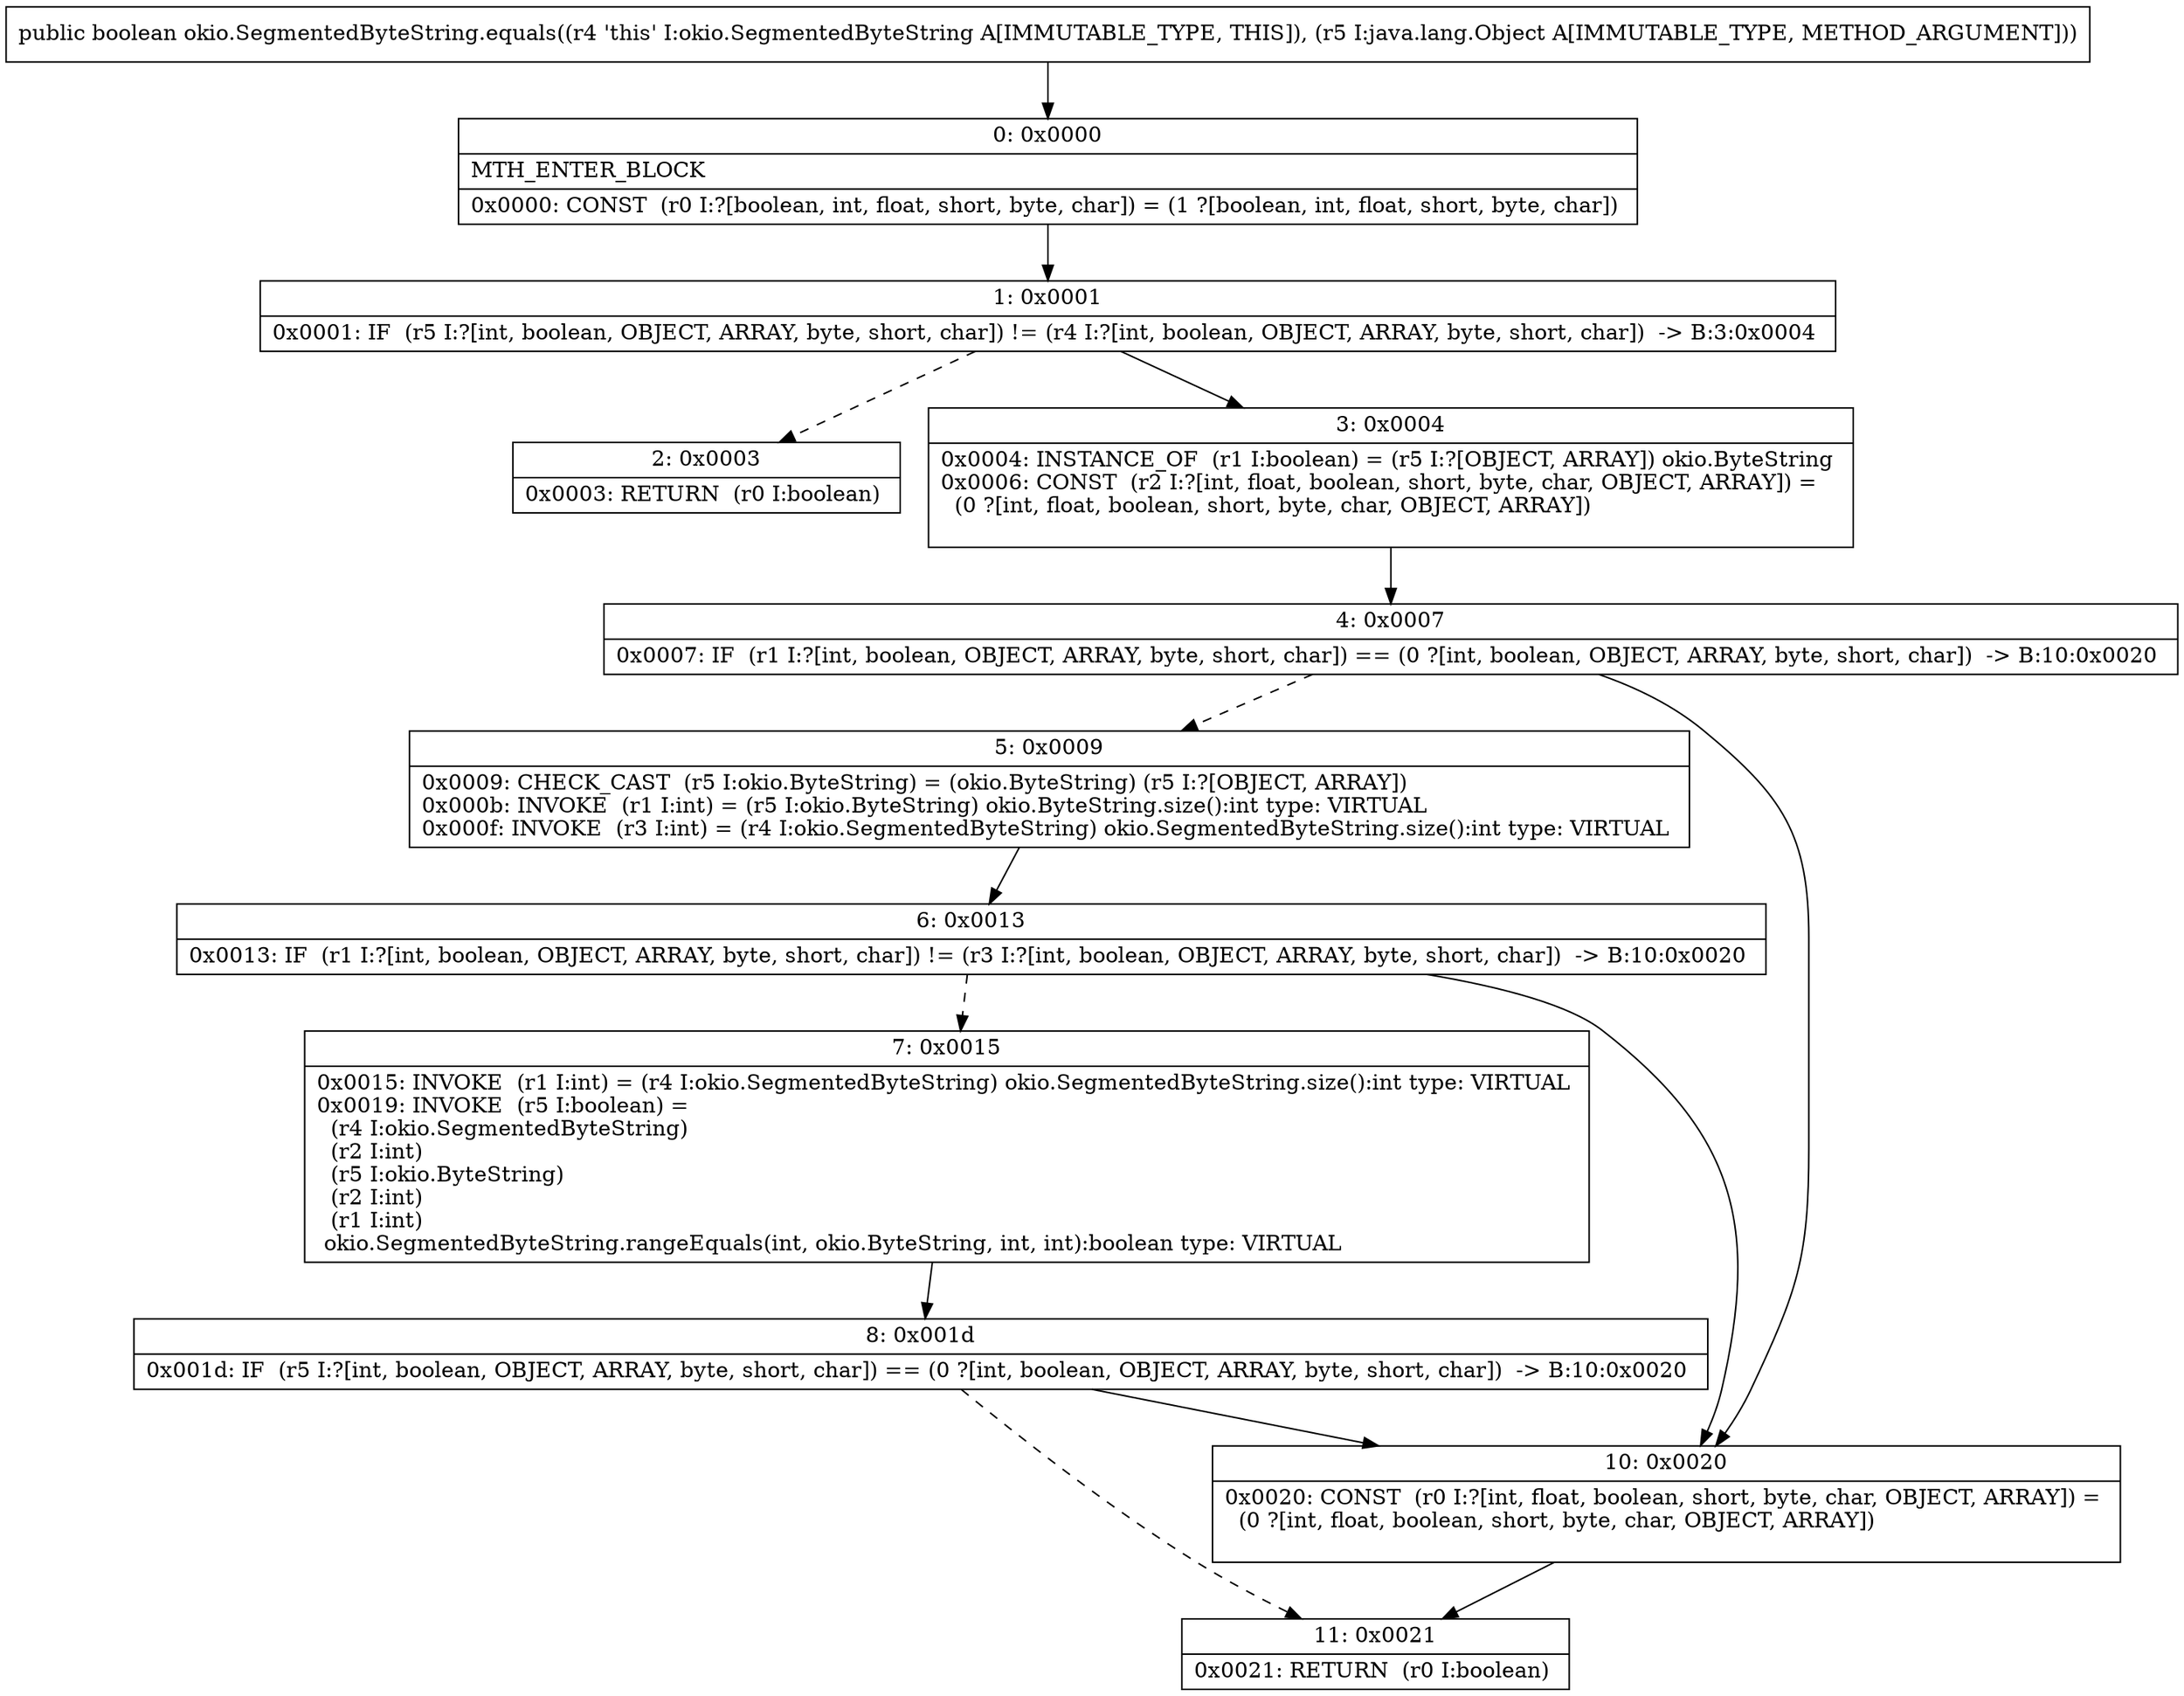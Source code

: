 digraph "CFG forokio.SegmentedByteString.equals(Ljava\/lang\/Object;)Z" {
Node_0 [shape=record,label="{0\:\ 0x0000|MTH_ENTER_BLOCK\l|0x0000: CONST  (r0 I:?[boolean, int, float, short, byte, char]) = (1 ?[boolean, int, float, short, byte, char]) \l}"];
Node_1 [shape=record,label="{1\:\ 0x0001|0x0001: IF  (r5 I:?[int, boolean, OBJECT, ARRAY, byte, short, char]) != (r4 I:?[int, boolean, OBJECT, ARRAY, byte, short, char])  \-\> B:3:0x0004 \l}"];
Node_2 [shape=record,label="{2\:\ 0x0003|0x0003: RETURN  (r0 I:boolean) \l}"];
Node_3 [shape=record,label="{3\:\ 0x0004|0x0004: INSTANCE_OF  (r1 I:boolean) = (r5 I:?[OBJECT, ARRAY]) okio.ByteString \l0x0006: CONST  (r2 I:?[int, float, boolean, short, byte, char, OBJECT, ARRAY]) = \l  (0 ?[int, float, boolean, short, byte, char, OBJECT, ARRAY])\l \l}"];
Node_4 [shape=record,label="{4\:\ 0x0007|0x0007: IF  (r1 I:?[int, boolean, OBJECT, ARRAY, byte, short, char]) == (0 ?[int, boolean, OBJECT, ARRAY, byte, short, char])  \-\> B:10:0x0020 \l}"];
Node_5 [shape=record,label="{5\:\ 0x0009|0x0009: CHECK_CAST  (r5 I:okio.ByteString) = (okio.ByteString) (r5 I:?[OBJECT, ARRAY]) \l0x000b: INVOKE  (r1 I:int) = (r5 I:okio.ByteString) okio.ByteString.size():int type: VIRTUAL \l0x000f: INVOKE  (r3 I:int) = (r4 I:okio.SegmentedByteString) okio.SegmentedByteString.size():int type: VIRTUAL \l}"];
Node_6 [shape=record,label="{6\:\ 0x0013|0x0013: IF  (r1 I:?[int, boolean, OBJECT, ARRAY, byte, short, char]) != (r3 I:?[int, boolean, OBJECT, ARRAY, byte, short, char])  \-\> B:10:0x0020 \l}"];
Node_7 [shape=record,label="{7\:\ 0x0015|0x0015: INVOKE  (r1 I:int) = (r4 I:okio.SegmentedByteString) okio.SegmentedByteString.size():int type: VIRTUAL \l0x0019: INVOKE  (r5 I:boolean) = \l  (r4 I:okio.SegmentedByteString)\l  (r2 I:int)\l  (r5 I:okio.ByteString)\l  (r2 I:int)\l  (r1 I:int)\l okio.SegmentedByteString.rangeEquals(int, okio.ByteString, int, int):boolean type: VIRTUAL \l}"];
Node_8 [shape=record,label="{8\:\ 0x001d|0x001d: IF  (r5 I:?[int, boolean, OBJECT, ARRAY, byte, short, char]) == (0 ?[int, boolean, OBJECT, ARRAY, byte, short, char])  \-\> B:10:0x0020 \l}"];
Node_10 [shape=record,label="{10\:\ 0x0020|0x0020: CONST  (r0 I:?[int, float, boolean, short, byte, char, OBJECT, ARRAY]) = \l  (0 ?[int, float, boolean, short, byte, char, OBJECT, ARRAY])\l \l}"];
Node_11 [shape=record,label="{11\:\ 0x0021|0x0021: RETURN  (r0 I:boolean) \l}"];
MethodNode[shape=record,label="{public boolean okio.SegmentedByteString.equals((r4 'this' I:okio.SegmentedByteString A[IMMUTABLE_TYPE, THIS]), (r5 I:java.lang.Object A[IMMUTABLE_TYPE, METHOD_ARGUMENT])) }"];
MethodNode -> Node_0;
Node_0 -> Node_1;
Node_1 -> Node_2[style=dashed];
Node_1 -> Node_3;
Node_3 -> Node_4;
Node_4 -> Node_5[style=dashed];
Node_4 -> Node_10;
Node_5 -> Node_6;
Node_6 -> Node_7[style=dashed];
Node_6 -> Node_10;
Node_7 -> Node_8;
Node_8 -> Node_10;
Node_8 -> Node_11[style=dashed];
Node_10 -> Node_11;
}

